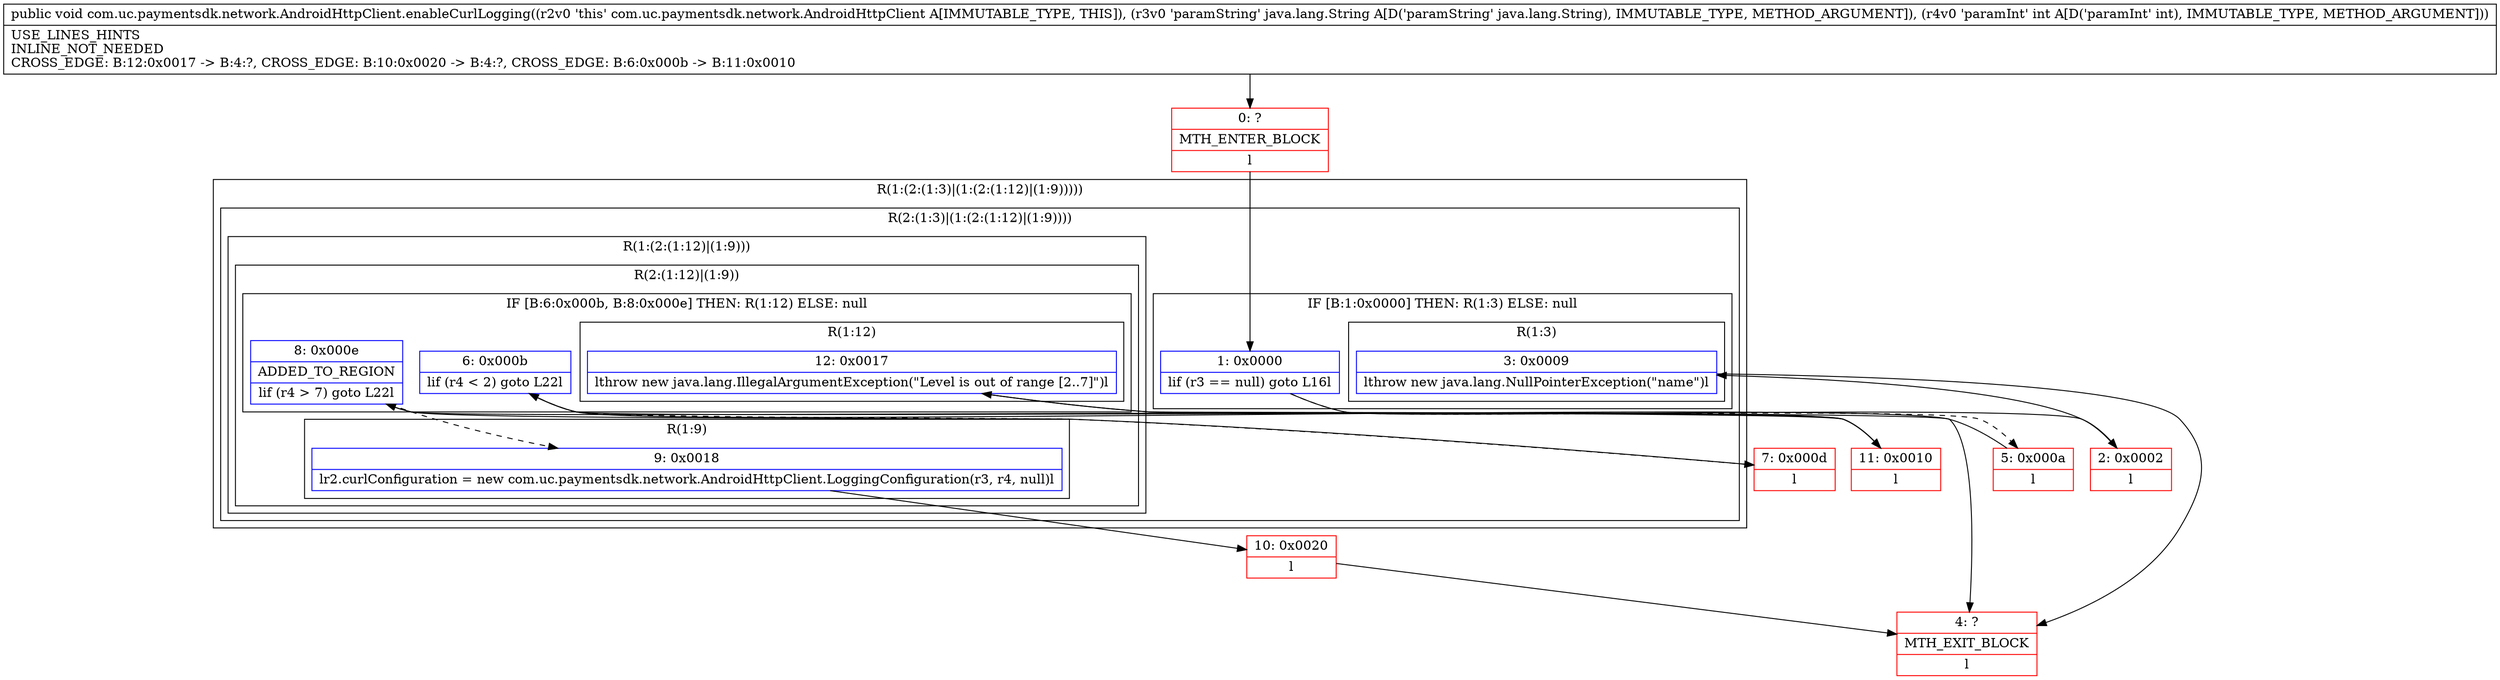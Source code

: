 digraph "CFG forcom.uc.paymentsdk.network.AndroidHttpClient.enableCurlLogging(Ljava\/lang\/String;I)V" {
subgraph cluster_Region_508303342 {
label = "R(1:(2:(1:3)|(1:(2:(1:12)|(1:9)))))";
node [shape=record,color=blue];
subgraph cluster_Region_457404577 {
label = "R(2:(1:3)|(1:(2:(1:12)|(1:9))))";
node [shape=record,color=blue];
subgraph cluster_IfRegion_1980738957 {
label = "IF [B:1:0x0000] THEN: R(1:3) ELSE: null";
node [shape=record,color=blue];
Node_1 [shape=record,label="{1\:\ 0x0000|lif (r3 == null) goto L16l}"];
subgraph cluster_Region_1302639790 {
label = "R(1:3)";
node [shape=record,color=blue];
Node_3 [shape=record,label="{3\:\ 0x0009|lthrow new java.lang.NullPointerException(\"name\")l}"];
}
}
subgraph cluster_Region_858335635 {
label = "R(1:(2:(1:12)|(1:9)))";
node [shape=record,color=blue];
subgraph cluster_Region_862949679 {
label = "R(2:(1:12)|(1:9))";
node [shape=record,color=blue];
subgraph cluster_IfRegion_939991306 {
label = "IF [B:6:0x000b, B:8:0x000e] THEN: R(1:12) ELSE: null";
node [shape=record,color=blue];
Node_6 [shape=record,label="{6\:\ 0x000b|lif (r4 \< 2) goto L22l}"];
Node_8 [shape=record,label="{8\:\ 0x000e|ADDED_TO_REGION\l|lif (r4 \> 7) goto L22l}"];
subgraph cluster_Region_1349448544 {
label = "R(1:12)";
node [shape=record,color=blue];
Node_12 [shape=record,label="{12\:\ 0x0017|lthrow new java.lang.IllegalArgumentException(\"Level is out of range [2..7]\")l}"];
}
}
subgraph cluster_Region_712064335 {
label = "R(1:9)";
node [shape=record,color=blue];
Node_9 [shape=record,label="{9\:\ 0x0018|lr2.curlConfiguration = new com.uc.paymentsdk.network.AndroidHttpClient.LoggingConfiguration(r3, r4, null)l}"];
}
}
}
}
}
Node_0 [shape=record,color=red,label="{0\:\ ?|MTH_ENTER_BLOCK\l|l}"];
Node_2 [shape=record,color=red,label="{2\:\ 0x0002|l}"];
Node_4 [shape=record,color=red,label="{4\:\ ?|MTH_EXIT_BLOCK\l|l}"];
Node_5 [shape=record,color=red,label="{5\:\ 0x000a|l}"];
Node_7 [shape=record,color=red,label="{7\:\ 0x000d|l}"];
Node_10 [shape=record,color=red,label="{10\:\ 0x0020|l}"];
Node_11 [shape=record,color=red,label="{11\:\ 0x0010|l}"];
MethodNode[shape=record,label="{public void com.uc.paymentsdk.network.AndroidHttpClient.enableCurlLogging((r2v0 'this' com.uc.paymentsdk.network.AndroidHttpClient A[IMMUTABLE_TYPE, THIS]), (r3v0 'paramString' java.lang.String A[D('paramString' java.lang.String), IMMUTABLE_TYPE, METHOD_ARGUMENT]), (r4v0 'paramInt' int A[D('paramInt' int), IMMUTABLE_TYPE, METHOD_ARGUMENT]))  | USE_LINES_HINTS\lINLINE_NOT_NEEDED\lCROSS_EDGE: B:12:0x0017 \-\> B:4:?, CROSS_EDGE: B:10:0x0020 \-\> B:4:?, CROSS_EDGE: B:6:0x000b \-\> B:11:0x0010\l}"];
MethodNode -> Node_0;
Node_1 -> Node_2;
Node_1 -> Node_5[style=dashed];
Node_3 -> Node_4;
Node_6 -> Node_7[style=dashed];
Node_6 -> Node_11;
Node_8 -> Node_11;
Node_8 -> Node_9[style=dashed];
Node_12 -> Node_4;
Node_9 -> Node_10;
Node_0 -> Node_1;
Node_2 -> Node_3;
Node_5 -> Node_6;
Node_7 -> Node_8;
Node_10 -> Node_4;
Node_11 -> Node_12;
}

